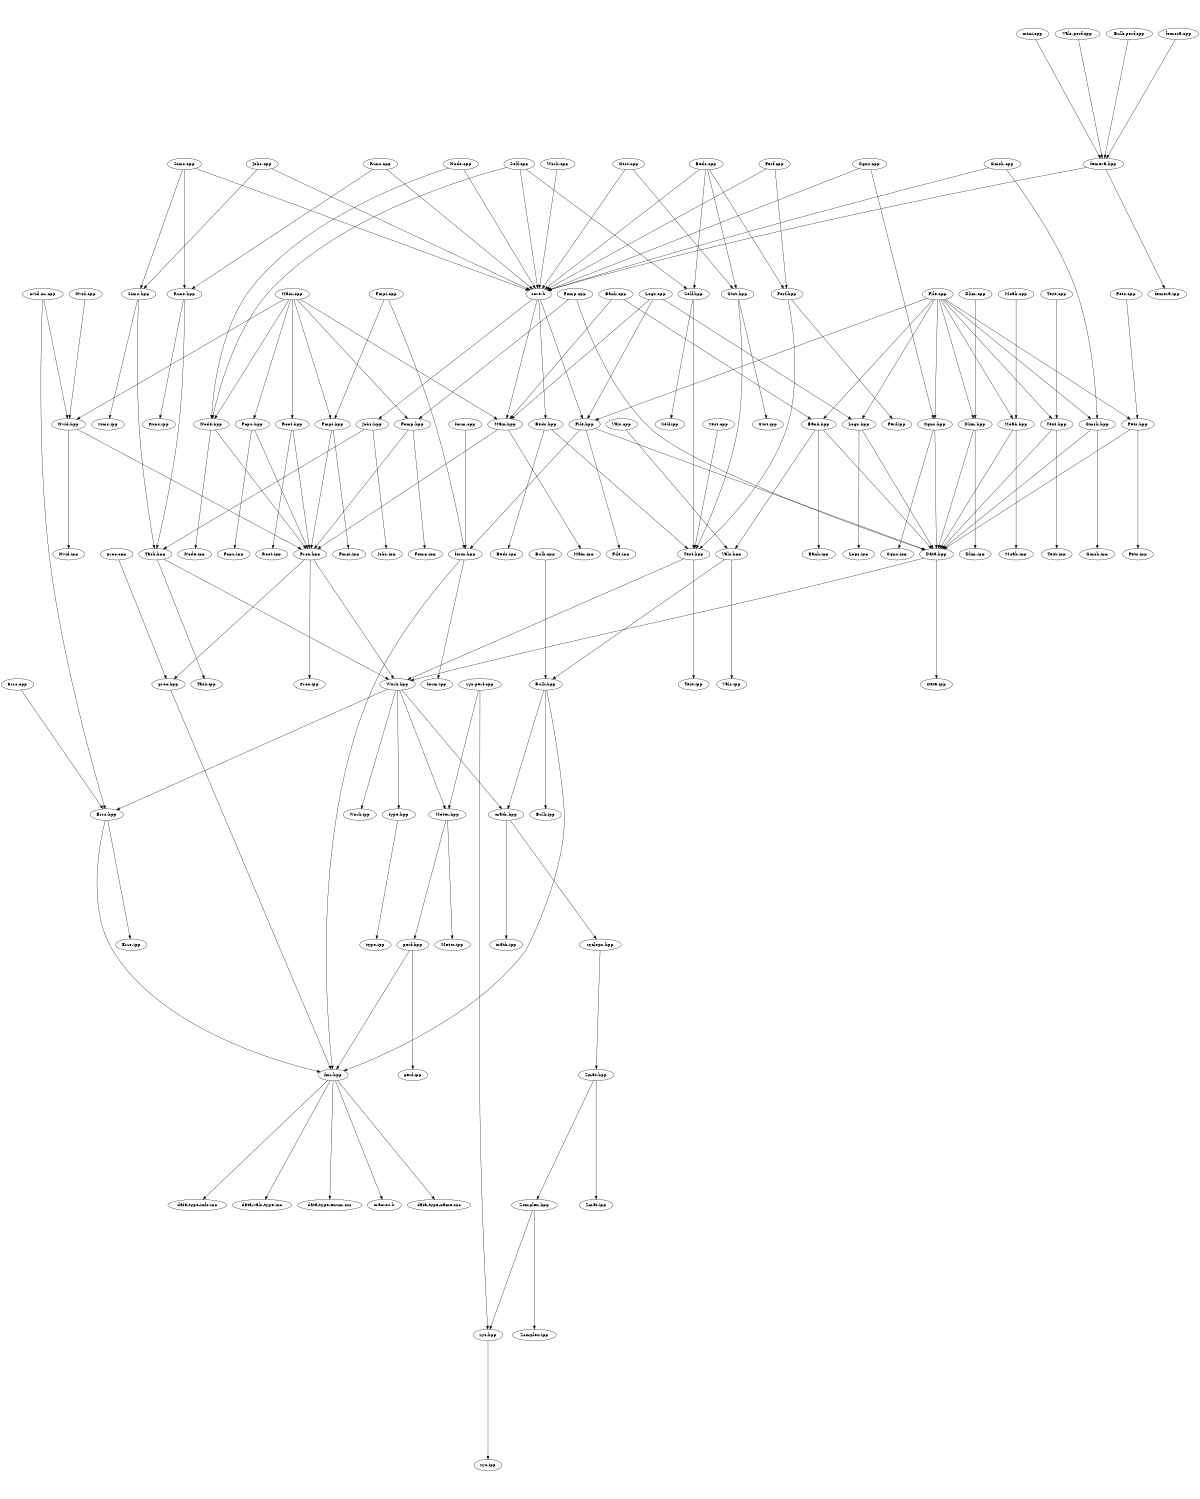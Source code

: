 digraph "source tree" {
    overlap=scale;
    size="8,10";
    ratio="fill";
    fontsize="16";
    fontname="Helvetica";
	clusterrank="local";
	"Sims.hpp" -> "Task.hpp"
	"Gtst.cpp" -> "Gtst.hpp"
	"Fcpu.hpp" -> "Fcpu.ipp"
	"nvid.cu.cpp" -> "Nvid.hpp"
	"Work.hpp" -> "Work.ipp"
	"Node.hpp" -> "Node.ipp"
	"Work.hpp" -> "Errs.hpp"
	"Bulk.hpp" -> "fmr.hpp"
	"Proc.hpp" -> "Work.hpp"
	"Runs.hpp" -> "Runs.ipp"
	"fmr.hpp" -> "data-type-name.inc"
	"Errs.hpp" -> "Errs.ipp"
	"File.cpp" -> "Logs.hpp"
	"Node.cpp" -> "core.h"
	"Main.cpp" -> "Node.hpp"
	"Runs.cpp" -> "core.h"
	"Self.hpp" -> "Test.hpp"
	"Cgns.cpp" -> "Cgns.hpp"
	"Node.cpp" -> "Node.hpp"
	"Main.hpp" -> "Proc.hpp"
	"Zomplex.hpp" -> "Zomplex.ipp"
	"Work.cpp" -> "core.h"
	"mini.cpp" -> "femera.hpp"
	"Bulk.hpp" -> "math.hpp"
	"Jobs.cpp" -> "Sims.hpp"
	"Self.cpp" -> "core.h"
	"Runs.cpp" -> "Runs.hpp"
	"Fmpi.hpp" -> "Fmpi.ipp"
	"Test.hpp" -> "Work.hpp"
	"Dlim.hpp" -> "Dlim.ipp"
	"File.cpp" -> "Moab.hpp"
	"Fcpu.hpp" -> "Proc.hpp"
	"Cgns.cpp" -> "core.h"
	"Vals.hpp" -> "Bulk.hpp"
	"Cgns.hpp" -> "Data.hpp"
	"File.cpp" -> "Text.hpp"
	"math.hpp" -> "zyclops.hpp"
	"Logs.cpp" -> "Logs.hpp"
	"Beds.hpp" -> "Test.hpp"
	"Dlim.hpp" -> "Data.hpp"
	"Errs.hpp" -> "fmr.hpp"
	"Logs.hpp" -> "Data.hpp"
	"Root.hpp" -> "Proc.hpp"
	"Bank.hpp" -> "Vals.hpp"
	"Dlim.cpp" -> "Dlim.hpp"
	"Fomp.cpp" -> "Fomp.hpp"
	"Proc.hpp" -> "proc.hpp"
	"Main.cpp" -> "Main.hpp"
	"Zmat.hpp" -> "Zmat.ipp"
	"Main.hpp" -> "Main.ipp"
	"Nvid.cpp" -> "Nvid.hpp"
	"Gtst.hpp" -> "Test.hpp"
	"Text.hpp" -> "Text.ipp"
	"File.cpp" -> "Gmsh.hpp"
	"Fmpi.cpp" -> "Fmpi.hpp"
	"Fomp.cpp" -> "Data.hpp"
	"Sims.cpp" -> "core.h"
	"Bulk.cpp" -> "Bulk.hpp"
	"fmr.hpp" -> "data-type-info.inc"
	"File.hpp" -> "File.ipp"
	"Errs.cpp" -> "Errs.hpp"
	"Nvid.hpp" -> "Proc.hpp"
	"Cgns.hpp" -> "Cgns.ipp"
	"File.hpp" -> "form.hpp"
	"Test.hpp" -> "Test.ipp"
	"Vals.perf.cpp" -> "femera.hpp"
	"Bulk.perf.cpp" -> "femera.hpp"
	"core.h" -> "Jobs.hpp"
	"Main.cpp" -> "Fmpi.hpp"
	"Fomp.hpp" -> "Fomp.ipp"
	"File.hpp" -> "Data.hpp"
	"Gmsh.hpp" -> "Data.hpp"
	"proc.cpp" -> "proc.hpp"
	"Main.cpp" -> "Fomp.hpp"
	"Perf.cpp" -> "Perf.hpp"
	"Text.hpp" -> "Data.hpp"
	"Vals.hpp" -> "Vals.ipp"
	"Gtst.cpp" -> "core.h"
	"Data.hpp" -> "Work.hpp"
	"Self.cpp" -> "Node.hpp"
	"Zmat.hpp" -> "Zomplex.hpp"
	"Bank.hpp" -> "Bank.ipp"
	"Beds.hpp" -> "Beds.ipp"
	"Main.cpp" -> "Fcpu.hpp"
	"Fomp.hpp" -> "Proc.hpp"
	"zyc.hpp" -> "zyc.ipp"
	"Beds.cpp" -> "Perf.hpp"
	"Task.hpp" -> "Work.hpp"
	"Jobs.hpp" -> "Task.hpp"
	"form.cpp" -> "form.hpp"
	"zyc.perf.cpp" -> "zyc.hpp"
	"Gtst.hpp" -> "Gtst.ipp"
	"form.hpp" -> "fmr.hpp"
	"femera.hpp" -> "core.h"
	"Logs.hpp" -> "Logs.ipp"
	"Sims.hpp" -> "Sims.ipp"
	"Bulk.hpp" -> "Bulk.ipp"
	"fmr.hpp" -> "data-vals-type.inc"
	"femera.cpp" -> "femera.hpp"
	"Beds.cpp" -> "Self.hpp"
	"File.cpp" -> "Cgns.hpp"
	"Bank.cpp" -> "Main.hpp"
	"femera.hpp" -> "femera.ipp"
	"fmr.hpp" -> "data-type-enum.inc"
	"perf.hpp" -> "fmr.hpp"
	"Beds.cpp" -> "Gtst.hpp"
	"Task.hpp" -> "Task.ipp"
	"core.h" -> "File.hpp"
	"Main.cpp" -> "Nvid.hpp"
	"Text.cpp" -> "Text.hpp"
	"Node.hpp" -> "Proc.hpp"
	"File.cpp" -> "Pets.hpp"
	"Work.hpp" -> "math.hpp"
	"Pets.hpp" -> "Pets.ipp"
	"Logs.cpp" -> "File.hpp"
	"Meter.hpp" -> "perf.hpp"
	"perf.hpp" -> "perf.ipp"
	"Moab.cpp" -> "Moab.hpp"
	"Root.hpp" -> "Root.ipp"
	"Self.hpp" -> "Self.ipp"
	"Vals.cpp" -> "Vals.hpp"
	"File.cpp" -> "Bank.hpp"
	"Jobs.hpp" -> "Jobs.ipp"
	"Beds.cpp" -> "core.h"
	"Perf.hpp" -> "Perf.ipp"
	"form.hpp" -> "form.ipp"
	"core.h" -> "Beds.hpp"
	"Bank.cpp" -> "Bank.hpp"
	"Fmpi.hpp" -> "Proc.hpp"
	"Moab.hpp" -> "Data.hpp"
	"fmr.hpp" -> "macros.h"
	"Work.hpp" -> "Meter.hpp"
	"Gmsh.hpp" -> "Gmsh.ipp"
	"Sims.cpp" -> "Sims.hpp"
	"Test.cpp" -> "Test.hpp"
	"proc.hpp" -> "fmr.hpp"
	"nvid.cu.cpp" -> "Errs.hpp"
	"Zomplex.hpp" -> "zyc.hpp"
	"Gmsh.cpp" -> "core.h"
	"type.hpp" -> "type.ipp"
	"Moab.hpp" -> "Moab.ipp"
	"Perf.cpp" -> "core.h"
	"zyclops.hpp" -> "Zmat.hpp"
	"Proc.hpp" -> "Proc.ipp"
	"Perf.hpp" -> "Test.hpp"
	"Runs.hpp" -> "Task.hpp"
	"Pets.cpp" -> "Pets.hpp"
	"Work.hpp" -> "type.hpp"
	"Meter.hpp" -> "Meter.ipp"
	"Data.hpp" -> "Data.ipp"
	"Bank.hpp" -> "Data.hpp"
	"Pets.hpp" -> "Data.hpp"
	"Fmpi.cpp" -> "form.hpp"
	"Gmsh.cpp" -> "Gmsh.hpp"
	"Logs.cpp" -> "Main.hpp"
	"Self.cpp" -> "Self.hpp"
	"core.h" -> "Main.hpp"
	"Nvid.hpp" -> "Nvid.ipp"
	"Main.cpp" -> "Root.hpp"
	"Sims.cpp" -> "Runs.hpp"
	"File.cpp" -> "Dlim.hpp"
	"File.cpp" -> "File.hpp"
	"zyc.perf.cpp" -> "Meter.hpp"
	"Jobs.cpp" -> "core.h"
	"math.hpp" -> "math.ipp"
}
